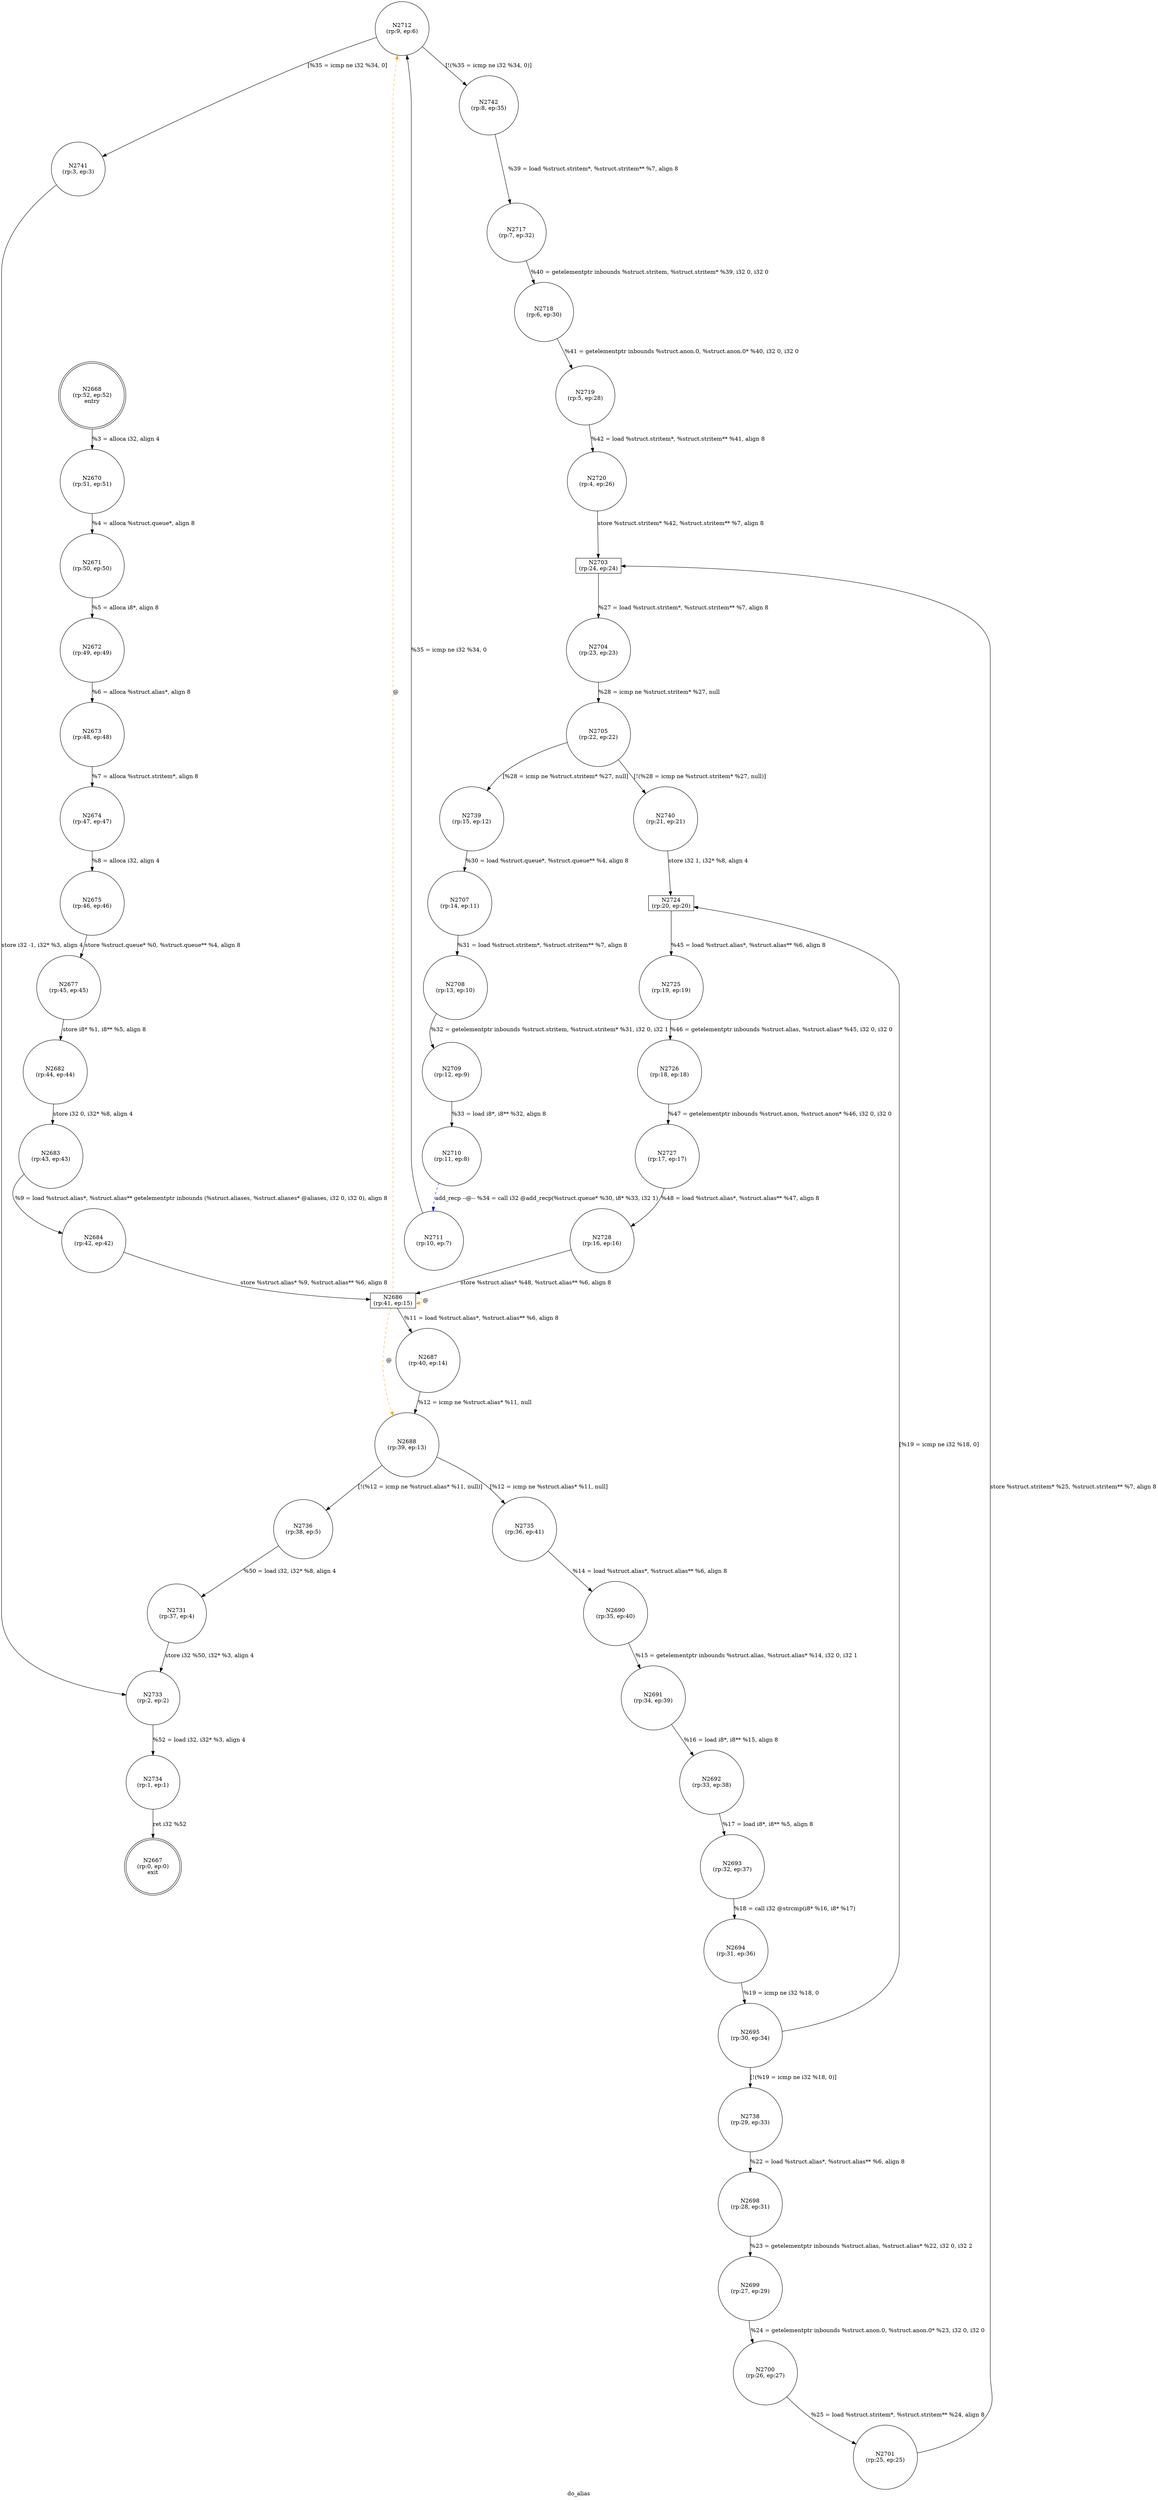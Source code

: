 digraph do_alias {
label="do_alias"
2667 [label="N2667\n(rp:0, ep:0)\nexit", shape="doublecircle"]
2668 [label="N2668\n(rp:52, ep:52)\nentry", shape="doublecircle"]
2668 -> 2670 [label="%3 = alloca i32, align 4"]
2670 [label="N2670\n(rp:51, ep:51)", shape="circle"]
2670 -> 2671 [label="%4 = alloca %struct.queue*, align 8"]
2671 [label="N2671\n(rp:50, ep:50)", shape="circle"]
2671 -> 2672 [label="%5 = alloca i8*, align 8"]
2672 [label="N2672\n(rp:49, ep:49)", shape="circle"]
2672 -> 2673 [label="%6 = alloca %struct.alias*, align 8"]
2673 [label="N2673\n(rp:48, ep:48)", shape="circle"]
2673 -> 2674 [label="%7 = alloca %struct.stritem*, align 8"]
2674 [label="N2674\n(rp:47, ep:47)", shape="circle"]
2674 -> 2675 [label="%8 = alloca i32, align 4"]
2675 [label="N2675\n(rp:46, ep:46)", shape="circle"]
2675 -> 2677 [label="store %struct.queue* %0, %struct.queue** %4, align 8"]
2677 [label="N2677\n(rp:45, ep:45)", shape="circle"]
2677 -> 2682 [label="store i8* %1, i8** %5, align 8"]
2682 [label="N2682\n(rp:44, ep:44)", shape="circle"]
2682 -> 2683 [label="store i32 0, i32* %8, align 4"]
2683 [label="N2683\n(rp:43, ep:43)", shape="circle"]
2683 -> 2684 [label="%9 = load %struct.alias*, %struct.alias** getelementptr inbounds (%struct.aliases, %struct.aliases* @aliases, i32 0, i32 0), align 8"]
2684 [label="N2684\n(rp:42, ep:42)", shape="circle"]
2684 -> 2686 [label="store %struct.alias* %9, %struct.alias** %6, align 8"]
2686 [label="N2686\n(rp:41, ep:15)", shape="box"]
2686 -> 2687 [label="%11 = load %struct.alias*, %struct.alias** %6, align 8"]
2686 -> 2686 [label="@", style="dashed", color="orange"]
2686 -> 2688 [label="@", style="dashed", color="orange"]
2686 -> 2712 [label="@", style="dashed", color="orange"]
2687 [label="N2687\n(rp:40, ep:14)", shape="circle"]
2687 -> 2688 [label="%12 = icmp ne %struct.alias* %11, null"]
2688 [label="N2688\n(rp:39, ep:13)", shape="circle"]
2688 -> 2735 [label="[%12 = icmp ne %struct.alias* %11, null]"]
2688 -> 2736 [label="[!(%12 = icmp ne %struct.alias* %11, null)]"]
2690 [label="N2690\n(rp:35, ep:40)", shape="circle"]
2690 -> 2691 [label="%15 = getelementptr inbounds %struct.alias, %struct.alias* %14, i32 0, i32 1"]
2691 [label="N2691\n(rp:34, ep:39)", shape="circle"]
2691 -> 2692 [label="%16 = load i8*, i8** %15, align 8"]
2692 [label="N2692\n(rp:33, ep:38)", shape="circle"]
2692 -> 2693 [label="%17 = load i8*, i8** %5, align 8"]
2693 [label="N2693\n(rp:32, ep:37)", shape="circle"]
2693 -> 2694 [label="%18 = call i32 @strcmp(i8* %16, i8* %17)"]
2694 [label="N2694\n(rp:31, ep:36)", shape="circle"]
2694 -> 2695 [label="%19 = icmp ne i32 %18, 0"]
2695 [label="N2695\n(rp:30, ep:34)", shape="circle"]
2695 -> 2738 [label="[!(%19 = icmp ne i32 %18, 0)]"]
2695 -> 2724 [label="[%19 = icmp ne i32 %18, 0]"]
2698 [label="N2698\n(rp:28, ep:31)", shape="circle"]
2698 -> 2699 [label="%23 = getelementptr inbounds %struct.alias, %struct.alias* %22, i32 0, i32 2"]
2699 [label="N2699\n(rp:27, ep:29)", shape="circle"]
2699 -> 2700 [label="%24 = getelementptr inbounds %struct.anon.0, %struct.anon.0* %23, i32 0, i32 0"]
2700 [label="N2700\n(rp:26, ep:27)", shape="circle"]
2700 -> 2701 [label="%25 = load %struct.stritem*, %struct.stritem** %24, align 8"]
2701 [label="N2701\n(rp:25, ep:25)", shape="circle"]
2701 -> 2703 [label="store %struct.stritem* %25, %struct.stritem** %7, align 8"]
2703 [label="N2703\n(rp:24, ep:24)", shape="box"]
2703 -> 2704 [label="%27 = load %struct.stritem*, %struct.stritem** %7, align 8"]
2704 [label="N2704\n(rp:23, ep:23)", shape="circle"]
2704 -> 2705 [label="%28 = icmp ne %struct.stritem* %27, null"]
2705 [label="N2705\n(rp:22, ep:22)", shape="circle"]
2705 -> 2739 [label="[%28 = icmp ne %struct.stritem* %27, null]"]
2705 -> 2740 [label="[!(%28 = icmp ne %struct.stritem* %27, null)]"]
2707 [label="N2707\n(rp:14, ep:11)", shape="circle"]
2707 -> 2708 [label="%31 = load %struct.stritem*, %struct.stritem** %7, align 8"]
2708 [label="N2708\n(rp:13, ep:10)", shape="circle"]
2708 -> 2709 [label="%32 = getelementptr inbounds %struct.stritem, %struct.stritem* %31, i32 0, i32 1"]
2709 [label="N2709\n(rp:12, ep:9)", shape="circle"]
2709 -> 2710 [label="%33 = load i8*, i8** %32, align 8"]
2710 [label="N2710\n(rp:11, ep:8)", shape="circle"]
2710 -> 2711 [label="add_recp --@-- %34 = call i32 @add_recp(%struct.queue* %30, i8* %33, i32 1)", style="dashed", color="blue"]
2711 [label="N2711\n(rp:10, ep:7)", shape="circle"]
2711 -> 2712 [label="%35 = icmp ne i32 %34, 0"]
2712 [label="N2712\n(rp:9, ep:6)", shape="circle"]
2712 -> 2741 [label="[%35 = icmp ne i32 %34, 0]"]
2712 -> 2742 [label="[!(%35 = icmp ne i32 %34, 0)]"]
2717 [label="N2717\n(rp:7, ep:32)", shape="circle"]
2717 -> 2718 [label="%40 = getelementptr inbounds %struct.stritem, %struct.stritem* %39, i32 0, i32 0"]
2718 [label="N2718\n(rp:6, ep:30)", shape="circle"]
2718 -> 2719 [label="%41 = getelementptr inbounds %struct.anon.0, %struct.anon.0* %40, i32 0, i32 0"]
2719 [label="N2719\n(rp:5, ep:28)", shape="circle"]
2719 -> 2720 [label="%42 = load %struct.stritem*, %struct.stritem** %41, align 8"]
2720 [label="N2720\n(rp:4, ep:26)", shape="circle"]
2720 -> 2703 [label="store %struct.stritem* %42, %struct.stritem** %7, align 8"]
2724 [label="N2724\n(rp:20, ep:20)", shape="box"]
2724 -> 2725 [label="%45 = load %struct.alias*, %struct.alias** %6, align 8"]
2725 [label="N2725\n(rp:19, ep:19)", shape="circle"]
2725 -> 2726 [label="%46 = getelementptr inbounds %struct.alias, %struct.alias* %45, i32 0, i32 0"]
2726 [label="N2726\n(rp:18, ep:18)", shape="circle"]
2726 -> 2727 [label="%47 = getelementptr inbounds %struct.anon, %struct.anon* %46, i32 0, i32 0"]
2727 [label="N2727\n(rp:17, ep:17)", shape="circle"]
2727 -> 2728 [label="%48 = load %struct.alias*, %struct.alias** %47, align 8"]
2728 [label="N2728\n(rp:16, ep:16)", shape="circle"]
2728 -> 2686 [label="store %struct.alias* %48, %struct.alias** %6, align 8"]
2731 [label="N2731\n(rp:37, ep:4)", shape="circle"]
2731 -> 2733 [label="store i32 %50, i32* %3, align 4"]
2733 [label="N2733\n(rp:2, ep:2)", shape="circle"]
2733 -> 2734 [label="%52 = load i32, i32* %3, align 4"]
2734 [label="N2734\n(rp:1, ep:1)", shape="circle"]
2734 -> 2667 [label="ret i32 %52"]
2735 [label="N2735\n(rp:36, ep:41)", shape="circle"]
2735 -> 2690 [label="%14 = load %struct.alias*, %struct.alias** %6, align 8"]
2736 [label="N2736\n(rp:38, ep:5)", shape="circle"]
2736 -> 2731 [label="%50 = load i32, i32* %8, align 4"]
2738 [label="N2738\n(rp:29, ep:33)", shape="circle"]
2738 -> 2698 [label="%22 = load %struct.alias*, %struct.alias** %6, align 8"]
2739 [label="N2739\n(rp:15, ep:12)", shape="circle"]
2739 -> 2707 [label="%30 = load %struct.queue*, %struct.queue** %4, align 8"]
2740 [label="N2740\n(rp:21, ep:21)", shape="circle"]
2740 -> 2724 [label="store i32 1, i32* %8, align 4"]
2741 [label="N2741\n(rp:3, ep:3)", shape="circle"]
2741 -> 2733 [label="store i32 -1, i32* %3, align 4"]
2742 [label="N2742\n(rp:8, ep:35)", shape="circle"]
2742 -> 2717 [label="%39 = load %struct.stritem*, %struct.stritem** %7, align 8"]
}
